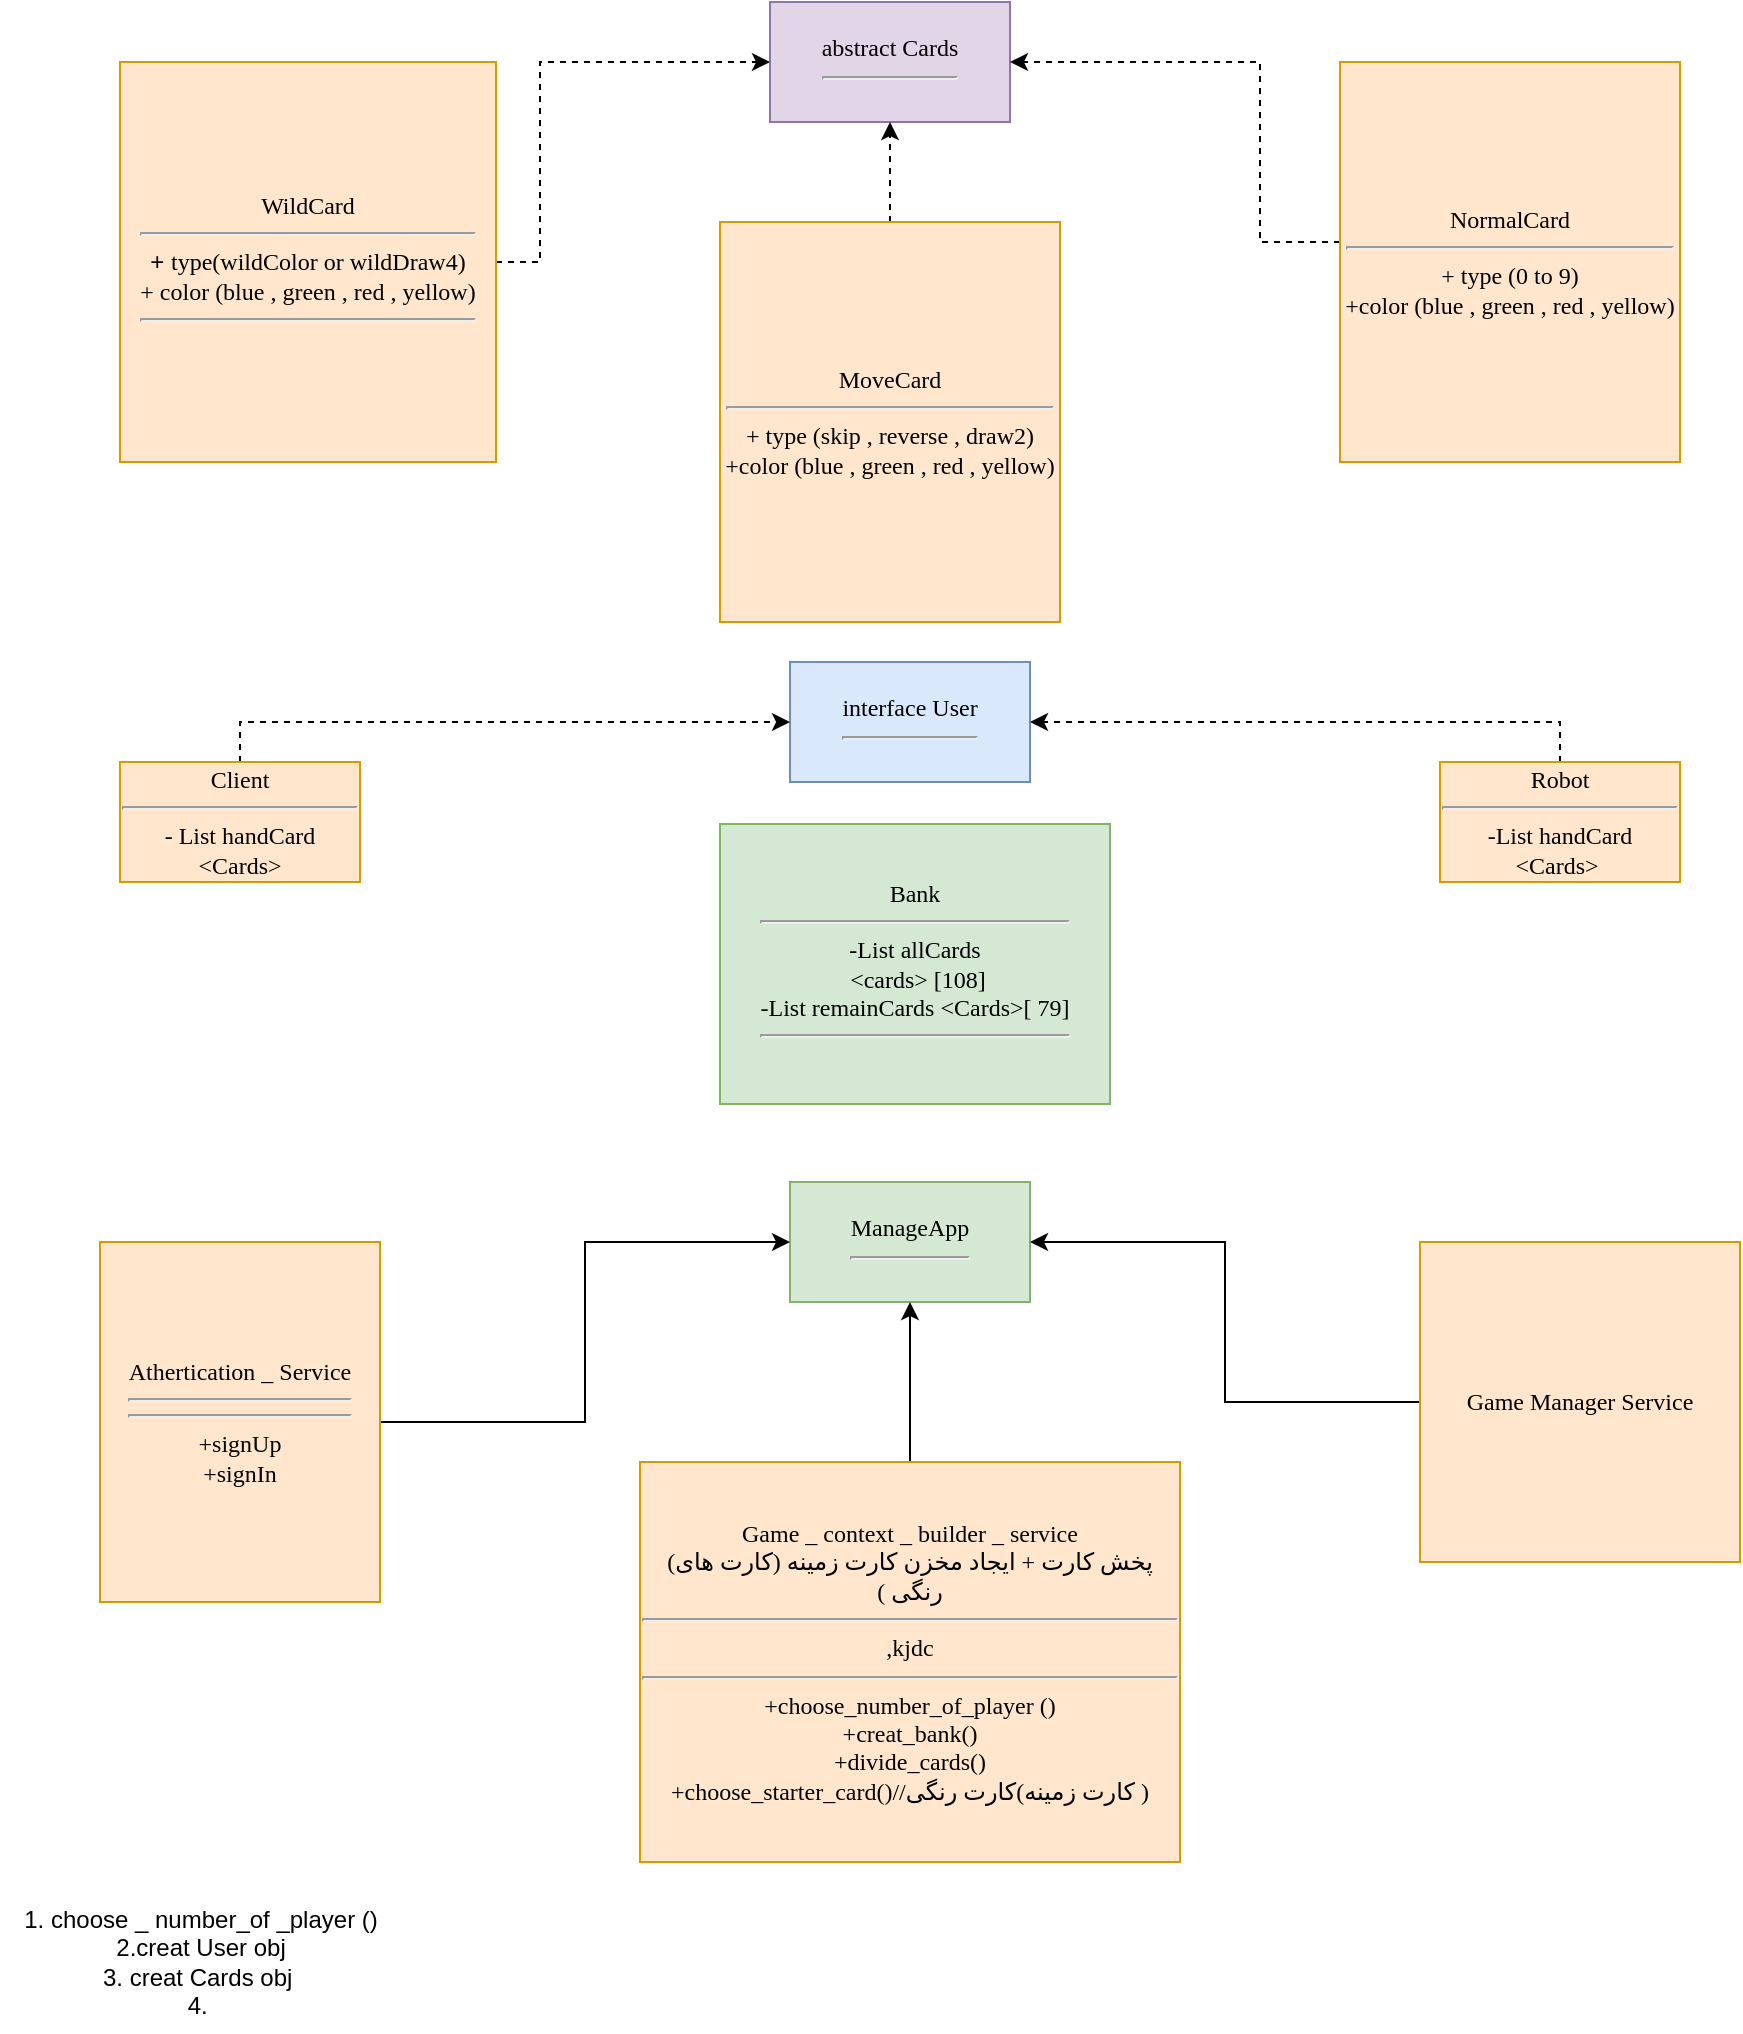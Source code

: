 <mxfile version="20.7.4" type="device"><diagram id="SoXzhM24XfsNqROrA0u1" name="Page-1"><mxGraphModel dx="1730" dy="452" grid="1" gridSize="10" guides="1" tooltips="1" connect="1" arrows="1" fold="1" page="1" pageScale="1" pageWidth="850" pageHeight="1100" math="0" shadow="0"><root><mxCell id="0"/><mxCell id="1" parent="0"/><mxCell id="64pTHKKWVdhyJy-JU5nm-1" value="&lt;font face=&quot;Comic Sans MS&quot;&gt;abstract Cards&lt;/font&gt;&lt;hr&gt;" style="rounded=0;whiteSpace=wrap;html=1;fillColor=#e1d5e7;strokeColor=#9673a6;" parent="1" vertex="1"><mxGeometry x="355" y="10" width="120" height="60" as="geometry"/></mxCell><mxCell id="64pTHKKWVdhyJy-JU5nm-12" style="edgeStyle=orthogonalEdgeStyle;rounded=0;orthogonalLoop=1;jettySize=auto;html=1;exitX=0.5;exitY=0;exitDx=0;exitDy=0;dashed=1;" parent="1" source="64pTHKKWVdhyJy-JU5nm-18" target="64pTHKKWVdhyJy-JU5nm-1" edge="1"><mxGeometry relative="1" as="geometry"><mxPoint x="420" y="350" as="sourcePoint"/></mxGeometry></mxCell><mxCell id="64pTHKKWVdhyJy-JU5nm-29" style="edgeStyle=orthogonalEdgeStyle;rounded=0;orthogonalLoop=1;jettySize=auto;html=1;entryX=0;entryY=0.5;entryDx=0;entryDy=0;dashed=1;strokeColor=default;fontFamily=Comic Sans MS;" parent="1" source="64pTHKKWVdhyJy-JU5nm-7" target="64pTHKKWVdhyJy-JU5nm-1" edge="1"><mxGeometry x="0.043" y="-10" relative="1" as="geometry"><Array as="points"><mxPoint x="240" y="140"/><mxPoint x="240" y="40"/></Array><mxPoint x="-10" y="-10" as="offset"/></mxGeometry></mxCell><mxCell id="64pTHKKWVdhyJy-JU5nm-7" value="&lt;font face=&quot;Comic Sans MS&quot;&gt;WildCard&lt;br&gt;&lt;/font&gt;&lt;hr&gt;+ &lt;font face=&quot;Comic Sans MS&quot;&gt;type(wildColor or wildDraw4)&lt;br&gt;+ color (blue , green , red , yellow)&lt;br&gt;&lt;/font&gt;&lt;hr&gt;" style="rounded=0;whiteSpace=wrap;html=1;fillColor=#ffe6cc;strokeColor=#d79b00;" parent="1" vertex="1"><mxGeometry x="30" y="40" width="188" height="200" as="geometry"/></mxCell><mxCell id="64pTHKKWVdhyJy-JU5nm-27" style="edgeStyle=orthogonalEdgeStyle;rounded=0;orthogonalLoop=1;jettySize=auto;html=1;entryX=1;entryY=0.5;entryDx=0;entryDy=0;dashed=1;strokeColor=default;fontFamily=Comic Sans MS;" parent="1" source="64pTHKKWVdhyJy-JU5nm-8" target="64pTHKKWVdhyJy-JU5nm-1" edge="1"><mxGeometry relative="1" as="geometry"><Array as="points"><mxPoint x="600" y="130"/><mxPoint x="600" y="40"/></Array></mxGeometry></mxCell><mxCell id="64pTHKKWVdhyJy-JU5nm-8" value="&lt;font&gt;NormalCard&lt;/font&gt;&lt;hr&gt;&lt;font style=&quot;border-color: var(--border-color);&quot; face=&quot;Comic Sans MS&quot;&gt;+ type (0 to 9)&lt;br style=&quot;border-color: var(--border-color);&quot;&gt;+color (blue , green , red , yellow)&lt;/font&gt;" style="rounded=0;whiteSpace=wrap;html=1;fillColor=#ffe6cc;strokeColor=#d79b00;fontFamily=Comic Sans MS;" parent="1" vertex="1"><mxGeometry x="640" y="40" width="170" height="200" as="geometry"/></mxCell><mxCell id="64pTHKKWVdhyJy-JU5nm-18" value="&lt;font face=&quot;Comic Sans MS&quot;&gt;MoveCard&lt;/font&gt;&lt;br&gt;&lt;hr&gt;&lt;font face=&quot;Comic Sans MS&quot;&gt;+ type (skip , reverse , draw2)&lt;br&gt;+color (blue , green , red , yellow)&lt;br&gt;&lt;/font&gt;" style="rounded=0;whiteSpace=wrap;html=1;fillColor=#ffe6cc;strokeColor=#d79b00;" parent="1" vertex="1"><mxGeometry x="330" y="120" width="170" height="200" as="geometry"/></mxCell><mxCell id="64pTHKKWVdhyJy-JU5nm-31" value="interface User&lt;hr&gt;" style="rounded=0;whiteSpace=wrap;html=1;fontFamily=Comic Sans MS;fillColor=#dae8fc;strokeColor=#6c8ebf;" parent="1" vertex="1"><mxGeometry x="365" y="340" width="120" height="60" as="geometry"/></mxCell><mxCell id="64pTHKKWVdhyJy-JU5nm-42" style="edgeStyle=orthogonalEdgeStyle;rounded=0;orthogonalLoop=1;jettySize=auto;html=1;exitX=0.5;exitY=0;exitDx=0;exitDy=0;entryX=0;entryY=0.5;entryDx=0;entryDy=0;dashed=1;strokeColor=default;fontFamily=Comic Sans MS;" parent="1" source="64pTHKKWVdhyJy-JU5nm-32" target="64pTHKKWVdhyJy-JU5nm-31" edge="1"><mxGeometry relative="1" as="geometry"/></mxCell><mxCell id="64pTHKKWVdhyJy-JU5nm-32" value="Client&lt;hr&gt;- List handCard &amp;lt;Cards&amp;gt;" style="rounded=0;whiteSpace=wrap;html=1;fontFamily=Comic Sans MS;fillColor=#ffe6cc;strokeColor=#d79b00;" parent="1" vertex="1"><mxGeometry x="30" y="390" width="120" height="60" as="geometry"/></mxCell><mxCell id="64pTHKKWVdhyJy-JU5nm-43" style="edgeStyle=orthogonalEdgeStyle;rounded=0;orthogonalLoop=1;jettySize=auto;html=1;exitX=0.5;exitY=0;exitDx=0;exitDy=0;entryX=1;entryY=0.5;entryDx=0;entryDy=0;dashed=1;strokeColor=default;fontFamily=Comic Sans MS;" parent="1" source="64pTHKKWVdhyJy-JU5nm-34" target="64pTHKKWVdhyJy-JU5nm-31" edge="1"><mxGeometry relative="1" as="geometry"/></mxCell><mxCell id="64pTHKKWVdhyJy-JU5nm-34" value="Robot&lt;hr&gt;-List handCard &amp;lt;Cards&amp;gt;&amp;nbsp;" style="rounded=0;whiteSpace=wrap;html=1;fontFamily=Comic Sans MS;fillColor=#ffe6cc;strokeColor=#d79b00;" parent="1" vertex="1"><mxGeometry x="690" y="390" width="120" height="60" as="geometry"/></mxCell><mxCell id="64pTHKKWVdhyJy-JU5nm-44" value="Bank&lt;hr&gt;-List allCards&lt;br&gt;&amp;nbsp;&amp;lt;cards&amp;gt; [108]&lt;br&gt;-List remainCards &amp;lt;Cards&amp;gt;[ 79]&lt;br&gt;&lt;hr&gt;" style="rounded=0;whiteSpace=wrap;html=1;fontFamily=Comic Sans MS;fillColor=#d5e8d4;strokeColor=#82b366;" parent="1" vertex="1"><mxGeometry x="330" y="421" width="195" height="140" as="geometry"/></mxCell><mxCell id="64pTHKKWVdhyJy-JU5nm-45" value="ManageApp&lt;hr&gt;" style="rounded=0;whiteSpace=wrap;html=1;fontFamily=Comic Sans MS;fillColor=#d5e8d4;strokeColor=#82b366;" parent="1" vertex="1"><mxGeometry x="365" y="600" width="120" height="60" as="geometry"/></mxCell><mxCell id="64pTHKKWVdhyJy-JU5nm-48" value="" style="edgeStyle=orthogonalEdgeStyle;rounded=0;orthogonalLoop=1;jettySize=auto;html=1;strokeColor=default;fontFamily=Comic Sans MS;" parent="1" source="64pTHKKWVdhyJy-JU5nm-46" target="64pTHKKWVdhyJy-JU5nm-45" edge="1"><mxGeometry relative="1" as="geometry"/></mxCell><mxCell id="64pTHKKWVdhyJy-JU5nm-46" value="Game Manager Service" style="whiteSpace=wrap;html=1;fontFamily=Comic Sans MS;fillColor=#ffe6cc;strokeColor=#d79b00;rounded=0;" parent="1" vertex="1"><mxGeometry x="680" y="630" width="160" height="160" as="geometry"/></mxCell><mxCell id="64pTHKKWVdhyJy-JU5nm-51" value="" style="edgeStyle=orthogonalEdgeStyle;rounded=0;orthogonalLoop=1;jettySize=auto;html=1;strokeColor=default;fontFamily=Comic Sans MS;" parent="1" source="64pTHKKWVdhyJy-JU5nm-49" target="64pTHKKWVdhyJy-JU5nm-45" edge="1"><mxGeometry relative="1" as="geometry"/></mxCell><mxCell id="64pTHKKWVdhyJy-JU5nm-49" value="Athertication _ Service&lt;br&gt;&lt;hr&gt;&lt;hr&gt;+signUp&lt;br&gt;+signIn" style="whiteSpace=wrap;html=1;fontFamily=Comic Sans MS;fillColor=#ffe6cc;strokeColor=#d79b00;rounded=0;" parent="1" vertex="1"><mxGeometry x="20" y="630" width="140" height="180" as="geometry"/></mxCell><mxCell id="64pTHKKWVdhyJy-JU5nm-54" value="" style="edgeStyle=orthogonalEdgeStyle;rounded=0;orthogonalLoop=1;jettySize=auto;html=1;strokeColor=default;fontFamily=Comic Sans MS;" parent="1" source="64pTHKKWVdhyJy-JU5nm-52" target="64pTHKKWVdhyJy-JU5nm-45" edge="1"><mxGeometry relative="1" as="geometry"/></mxCell><mxCell id="64pTHKKWVdhyJy-JU5nm-52" value="Game _ context _ builder _ service&lt;br&gt;(پخش کارت + ایجاد مخزن کارت زمینه (کارت های رنگی )&lt;br&gt;&lt;hr&gt;,kjdc&lt;hr&gt;+choose_number_of_player ()&lt;br&gt;+creat_bank()&lt;br&gt;+divide_cards()&lt;br&gt;+choose_starter_card()//کارت زمینه)کارت رنگی )&lt;br&gt;" style="whiteSpace=wrap;html=1;fontFamily=Comic Sans MS;fillColor=#ffe6cc;strokeColor=#d79b00;rounded=0;" parent="1" vertex="1"><mxGeometry x="290" y="740" width="270" height="200" as="geometry"/></mxCell><mxCell id="GO7D7yZN4LSUrAxhGUFw-1" value="1. choose _ number_of _player ()&lt;br&gt;2.creat User obj&lt;br&gt;3. creat Cards obj&amp;nbsp;&lt;br&gt;4.&amp;nbsp;" style="text;html=1;align=center;verticalAlign=middle;resizable=0;points=[];autosize=1;strokeColor=none;fillColor=none;rotation=0;" vertex="1" parent="1"><mxGeometry x="-30" y="955" width="200" height="70" as="geometry"/></mxCell></root></mxGraphModel></diagram></mxfile>